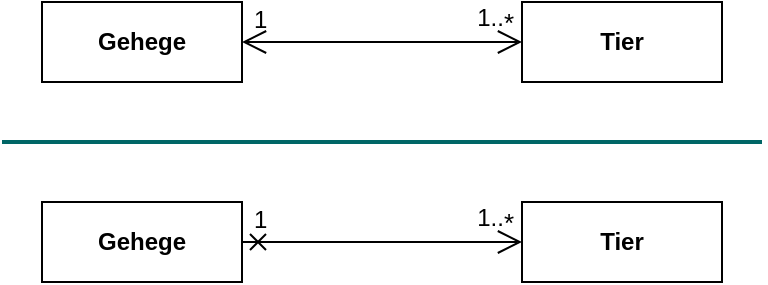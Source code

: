 <mxfile version="24.4.13" type="device">
  <diagram name="Seite-1" id="I2eWZBP_tuwL0JRMm-bY">
    <mxGraphModel dx="724" dy="391" grid="1" gridSize="10" guides="1" tooltips="1" connect="1" arrows="1" fold="1" page="1" pageScale="1" pageWidth="827" pageHeight="1169" math="0" shadow="0">
      <root>
        <mxCell id="0" />
        <mxCell id="1" parent="0" />
        <mxCell id="bzeAjOeh5vsoRjToFjSR-1" value="Tier" style="rounded=0;whiteSpace=wrap;html=1;fontStyle=1" vertex="1" parent="1">
          <mxGeometry x="280" y="40" width="100" height="40" as="geometry" />
        </mxCell>
        <mxCell id="bzeAjOeh5vsoRjToFjSR-2" value="Gehege" style="rounded=0;whiteSpace=wrap;html=1;fontStyle=1" vertex="1" parent="1">
          <mxGeometry x="40" y="40" width="100" height="40" as="geometry" />
        </mxCell>
        <mxCell id="bzeAjOeh5vsoRjToFjSR-3" value="" style="endArrow=open;html=1;rounded=0;align=center;verticalAlign=top;endFill=0;labelBackgroundColor=none;jumpSize=10;endSize=10;startArrow=open;startFill=0;startSize=10;" edge="1" parent="1" source="bzeAjOeh5vsoRjToFjSR-2" target="bzeAjOeh5vsoRjToFjSR-1">
          <mxGeometry relative="1" as="geometry">
            <mxPoint x="310" y="290" as="sourcePoint" />
            <mxPoint x="510" y="290" as="targetPoint" />
          </mxGeometry>
        </mxCell>
        <mxCell id="bzeAjOeh5vsoRjToFjSR-4" value="1" style="resizable=0;html=1;align=left;verticalAlign=bottom;labelBackgroundColor=none;spacing=2;spacingLeft=4;spacingBottom=3;" connectable="0" vertex="1" parent="bzeAjOeh5vsoRjToFjSR-3">
          <mxGeometry x="-1" relative="1" as="geometry" />
        </mxCell>
        <mxCell id="bzeAjOeh5vsoRjToFjSR-5" value="1..&lt;sub&gt;&lt;font style=&quot;font-size: 9px;&quot;&gt;&lt;font style=&quot;font-size: 10px;&quot;&gt;&lt;font style=&quot;font-size: 11px;&quot;&gt;&lt;font style=&quot;font-size: 12px;&quot;&gt;&lt;font style=&quot;font-size: 13px;&quot;&gt;&lt;font style=&quot;font-size: 14px;&quot;&gt;&lt;font style=&quot;font-size: 15px;&quot;&gt;&lt;font style=&quot;font-size: 14px;&quot;&gt;&lt;font style=&quot;font-size: 13px;&quot;&gt;*&lt;/font&gt;&lt;/font&gt;&lt;/font&gt;&lt;/font&gt;&lt;/font&gt;&lt;/font&gt;&lt;/font&gt;&lt;/font&gt;&lt;/font&gt;&lt;/sub&gt;" style="resizable=0;html=1;align=right;verticalAlign=bottom;labelBackgroundColor=none;spacingRight=4;spacing=2;" connectable="0" vertex="1" parent="bzeAjOeh5vsoRjToFjSR-3">
          <mxGeometry x="1" relative="1" as="geometry" />
        </mxCell>
        <mxCell id="bzeAjOeh5vsoRjToFjSR-7" value="Tier" style="rounded=0;whiteSpace=wrap;html=1;fontStyle=1" vertex="1" parent="1">
          <mxGeometry x="280" y="140" width="100" height="40" as="geometry" />
        </mxCell>
        <mxCell id="bzeAjOeh5vsoRjToFjSR-8" value="Gehege" style="rounded=0;whiteSpace=wrap;html=1;fontStyle=1" vertex="1" parent="1">
          <mxGeometry x="40" y="140" width="100" height="40" as="geometry" />
        </mxCell>
        <mxCell id="bzeAjOeh5vsoRjToFjSR-9" value="" style="endArrow=open;html=1;rounded=0;align=center;verticalAlign=top;endFill=0;labelBackgroundColor=none;jumpSize=10;endSize=10;startArrow=cross;startFill=0;" edge="1" parent="1" source="bzeAjOeh5vsoRjToFjSR-8" target="bzeAjOeh5vsoRjToFjSR-7">
          <mxGeometry relative="1" as="geometry">
            <mxPoint x="310" y="390" as="sourcePoint" />
            <mxPoint x="510" y="390" as="targetPoint" />
          </mxGeometry>
        </mxCell>
        <mxCell id="bzeAjOeh5vsoRjToFjSR-10" value="1" style="resizable=0;html=1;align=left;verticalAlign=bottom;labelBackgroundColor=none;spacing=2;spacingLeft=4;spacingBottom=3;" connectable="0" vertex="1" parent="bzeAjOeh5vsoRjToFjSR-9">
          <mxGeometry x="-1" relative="1" as="geometry" />
        </mxCell>
        <mxCell id="bzeAjOeh5vsoRjToFjSR-11" value="1..&lt;sub&gt;&lt;font style=&quot;font-size: 9px;&quot;&gt;&lt;font style=&quot;font-size: 10px;&quot;&gt;&lt;font style=&quot;font-size: 11px;&quot;&gt;&lt;font style=&quot;font-size: 12px;&quot;&gt;&lt;font style=&quot;font-size: 13px;&quot;&gt;&lt;font style=&quot;font-size: 14px;&quot;&gt;&lt;font style=&quot;font-size: 15px;&quot;&gt;&lt;font style=&quot;font-size: 14px;&quot;&gt;&lt;font style=&quot;font-size: 13px;&quot;&gt;*&lt;/font&gt;&lt;/font&gt;&lt;/font&gt;&lt;/font&gt;&lt;/font&gt;&lt;/font&gt;&lt;/font&gt;&lt;/font&gt;&lt;/font&gt;&lt;/sub&gt;" style="resizable=0;html=1;align=right;verticalAlign=bottom;labelBackgroundColor=none;spacingRight=4;" connectable="0" vertex="1" parent="bzeAjOeh5vsoRjToFjSR-9">
          <mxGeometry x="1" relative="1" as="geometry" />
        </mxCell>
        <mxCell id="bzeAjOeh5vsoRjToFjSR-17" value="" style="endArrow=none;html=1;rounded=0;strokeColor=#006666;strokeWidth=2;" edge="1" parent="1">
          <mxGeometry width="50" height="50" relative="1" as="geometry">
            <mxPoint x="20" y="110" as="sourcePoint" />
            <mxPoint x="400" y="110" as="targetPoint" />
          </mxGeometry>
        </mxCell>
      </root>
    </mxGraphModel>
  </diagram>
</mxfile>
